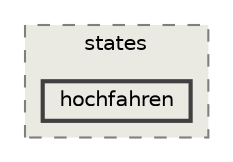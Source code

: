 digraph "C:/playground/Unity/Softwareprojekt_VR-Reaktor-Leitwarte/Assets/Skripte/StateMachine/states/hochfahren"
{
 // LATEX_PDF_SIZE
  bgcolor="transparent";
  edge [fontname=Helvetica,fontsize=10,labelfontname=Helvetica,labelfontsize=10];
  node [fontname=Helvetica,fontsize=10,shape=box,height=0.2,width=0.4];
  compound=true
  subgraph clusterdir_7c1803d8303e290c429511ca5c09c6a7 {
    graph [ bgcolor="#ebeae2", pencolor="grey50", label="states", fontname=Helvetica,fontsize=10 style="filled,dashed", URL="dir_7c1803d8303e290c429511ca5c09c6a7.html",tooltip=""]
  dir_1809ffae93b6f44e5f921030d420891c [label="hochfahren", fillcolor="#ebeae2", color="grey25", style="filled,bold", URL="dir_1809ffae93b6f44e5f921030d420891c.html",tooltip=""];
  }
}
